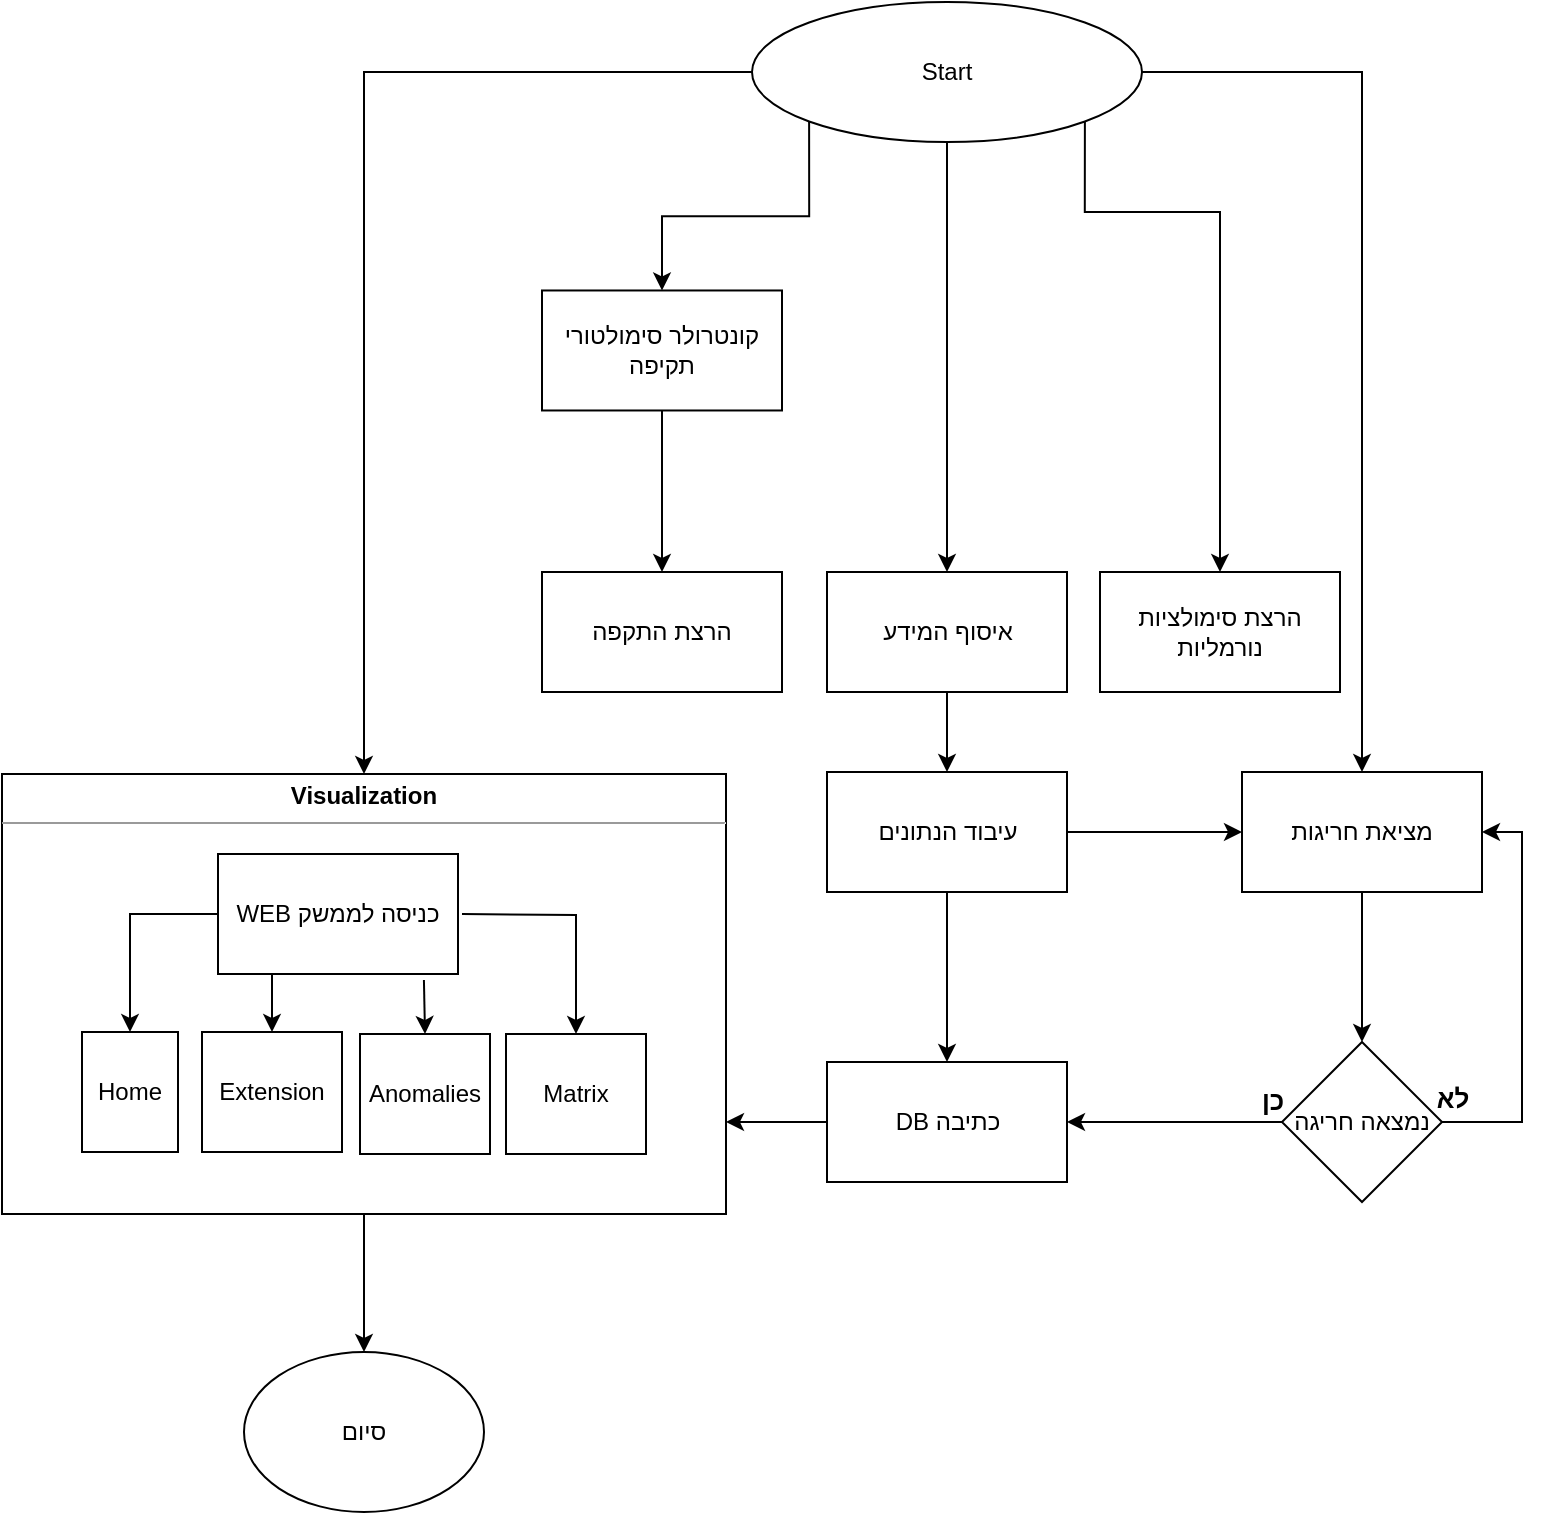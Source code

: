 <mxfile version="13.1.3" type="device"><diagram id="Wj6y5zqjpXsmq80PFgd1" name="Page-1"><mxGraphModel dx="2297" dy="1903" grid="1" gridSize="10" guides="1" tooltips="1" connect="1" arrows="1" fold="1" page="1" pageScale="1" pageWidth="850" pageHeight="1100" math="0" shadow="0"><root><mxCell id="0"/><mxCell id="1" parent="0"/><mxCell id="USmt6vtXgZm7xwebuvW5-54" value="" style="edgeStyle=orthogonalEdgeStyle;rounded=0;orthogonalLoop=1;jettySize=auto;html=1;entryX=0.5;entryY=0;entryDx=0;entryDy=0;" parent="1" source="USmt6vtXgZm7xwebuvW5-19" target="USmt6vtXgZm7xwebuvW5-55" edge="1"><mxGeometry relative="1" as="geometry"><mxPoint x="135" y="550" as="targetPoint"/></mxGeometry></mxCell><mxCell id="USmt6vtXgZm7xwebuvW5-19" value="&lt;p style=&quot;margin: 0px ; margin-top: 4px ; text-align: center&quot;&gt;&lt;b&gt;Visualization&lt;/b&gt;&lt;br&gt;&lt;/p&gt;&lt;hr size=&quot;1&quot;&gt;&lt;div style=&quot;height: 2px&quot;&gt;&lt;/div&gt;" style="verticalAlign=top;align=left;overflow=fill;fontSize=12;fontFamily=Helvetica;html=1;" parent="1" vertex="1"><mxGeometry x="-10" y="241" width="362" height="220" as="geometry"/></mxCell><mxCell id="USmt6vtXgZm7xwebuvW5-5" value="" style="edgeStyle=orthogonalEdgeStyle;rounded=0;orthogonalLoop=1;jettySize=auto;html=1;" parent="1" source="USmt6vtXgZm7xwebuvW5-1" target="USmt6vtXgZm7xwebuvW5-2" edge="1"><mxGeometry relative="1" as="geometry"/></mxCell><mxCell id="USmt6vtXgZm7xwebuvW5-16" value="" style="edgeStyle=orthogonalEdgeStyle;rounded=0;orthogonalLoop=1;jettySize=auto;html=1;entryX=0.5;entryY=0;entryDx=0;entryDy=0;" parent="1" source="USmt6vtXgZm7xwebuvW5-1" target="USmt6vtXgZm7xwebuvW5-19" edge="1"><mxGeometry relative="1" as="geometry"><mxPoint x="175" y="143" as="targetPoint"/></mxGeometry></mxCell><mxCell id="USmt6vtXgZm7xwebuvW5-50" style="edgeStyle=orthogonalEdgeStyle;rounded=0;orthogonalLoop=1;jettySize=auto;html=1;exitX=0;exitY=1;exitDx=0;exitDy=0;" parent="1" source="USmt6vtXgZm7xwebuvW5-1" target="USmt6vtXgZm7xwebuvW5-49" edge="1"><mxGeometry relative="1" as="geometry"/></mxCell><mxCell id="USmt6vtXgZm7xwebuvW5-1" value="Start" style="ellipse;whiteSpace=wrap;html=1;" parent="1" vertex="1"><mxGeometry x="365" y="-145" width="195" height="70" as="geometry"/></mxCell><mxCell id="USmt6vtXgZm7xwebuvW5-7" value="" style="edgeStyle=orthogonalEdgeStyle;rounded=0;orthogonalLoop=1;jettySize=auto;html=1;" parent="1" source="USmt6vtXgZm7xwebuvW5-2" target="USmt6vtXgZm7xwebuvW5-6" edge="1"><mxGeometry relative="1" as="geometry"/></mxCell><mxCell id="USmt6vtXgZm7xwebuvW5-2" value="איסוף המידע" style="rounded=0;whiteSpace=wrap;html=1;" parent="1" vertex="1"><mxGeometry x="402.5" y="140" width="120" height="60" as="geometry"/></mxCell><mxCell id="USmt6vtXgZm7xwebuvW5-9" value="" style="edgeStyle=orthogonalEdgeStyle;rounded=0;orthogonalLoop=1;jettySize=auto;html=1;exitX=1;exitY=0.5;exitDx=0;exitDy=0;" parent="1" source="USmt6vtXgZm7xwebuvW5-1" target="USmt6vtXgZm7xwebuvW5-8" edge="1"><mxGeometry relative="1" as="geometry"/></mxCell><mxCell id="USmt6vtXgZm7xwebuvW5-32" value="" style="edgeStyle=orthogonalEdgeStyle;rounded=0;orthogonalLoop=1;jettySize=auto;html=1;" parent="1" source="USmt6vtXgZm7xwebuvW5-6" target="USmt6vtXgZm7xwebuvW5-31" edge="1"><mxGeometry relative="1" as="geometry"/></mxCell><mxCell id="USmt6vtXgZm7xwebuvW5-6" value="עיבוד הנתונים" style="rounded=0;whiteSpace=wrap;html=1;" parent="1" vertex="1"><mxGeometry x="402.5" y="240" width="120" height="60" as="geometry"/></mxCell><mxCell id="USmt6vtXgZm7xwebuvW5-43" value="" style="edgeStyle=orthogonalEdgeStyle;rounded=0;orthogonalLoop=1;jettySize=auto;html=1;" parent="1" source="USmt6vtXgZm7xwebuvW5-31" edge="1"><mxGeometry relative="1" as="geometry"><mxPoint x="352" y="415" as="targetPoint"/><Array as="points"/></mxGeometry></mxCell><mxCell id="USmt6vtXgZm7xwebuvW5-31" value="DB כתיבה" style="rounded=0;whiteSpace=wrap;html=1;" parent="1" vertex="1"><mxGeometry x="402.5" y="385" width="120" height="60" as="geometry"/></mxCell><mxCell id="USmt6vtXgZm7xwebuvW5-37" value="" style="edgeStyle=orthogonalEdgeStyle;rounded=0;orthogonalLoop=1;jettySize=auto;html=1;" parent="1" source="USmt6vtXgZm7xwebuvW5-8" target="USmt6vtXgZm7xwebuvW5-33" edge="1"><mxGeometry relative="1" as="geometry"/></mxCell><mxCell id="USmt6vtXgZm7xwebuvW5-8" value="מציאת חריגות" style="rounded=0;whiteSpace=wrap;html=1;" parent="1" vertex="1"><mxGeometry x="610" y="240" width="120" height="60" as="geometry"/></mxCell><mxCell id="USmt6vtXgZm7xwebuvW5-28" value="" style="edgeStyle=orthogonalEdgeStyle;rounded=0;orthogonalLoop=1;jettySize=auto;html=1;" parent="1" source="USmt6vtXgZm7xwebuvW5-14" target="USmt6vtXgZm7xwebuvW5-27" edge="1"><mxGeometry relative="1" as="geometry"><Array as="points"><mxPoint x="125" y="350"/><mxPoint x="125" y="350"/></Array></mxGeometry></mxCell><mxCell id="USmt6vtXgZm7xwebuvW5-30" value="" style="edgeStyle=orthogonalEdgeStyle;rounded=0;orthogonalLoop=1;jettySize=auto;html=1;" parent="1" source="USmt6vtXgZm7xwebuvW5-14" target="USmt6vtXgZm7xwebuvW5-20" edge="1"><mxGeometry relative="1" as="geometry"/></mxCell><mxCell id="USmt6vtXgZm7xwebuvW5-14" value="WEB כניסה לממשק" style="rounded=0;whiteSpace=wrap;html=1;" parent="1" vertex="1"><mxGeometry x="98" y="281" width="120" height="60" as="geometry"/></mxCell><mxCell id="USmt6vtXgZm7xwebuvW5-27" value="Extension" style="rounded=0;whiteSpace=wrap;html=1;" parent="1" vertex="1"><mxGeometry x="90" y="370" width="70" height="60" as="geometry"/></mxCell><mxCell id="USmt6vtXgZm7xwebuvW5-24" value="Anomalies" style="rounded=0;whiteSpace=wrap;html=1;" parent="1" vertex="1"><mxGeometry x="169" y="371" width="65" height="60" as="geometry"/></mxCell><mxCell id="USmt6vtXgZm7xwebuvW5-20" value="Home" style="rounded=0;whiteSpace=wrap;html=1;" parent="1" vertex="1"><mxGeometry x="30" y="370" width="48" height="60" as="geometry"/></mxCell><mxCell id="USmt6vtXgZm7xwebuvW5-29" value="" style="edgeStyle=orthogonalEdgeStyle;rounded=0;orthogonalLoop=1;jettySize=auto;html=1;entryX=0.5;entryY=0;entryDx=0;entryDy=0;exitX=0.858;exitY=1.05;exitDx=0;exitDy=0;exitPerimeter=0;" parent="1" source="USmt6vtXgZm7xwebuvW5-14" target="USmt6vtXgZm7xwebuvW5-24" edge="1"><mxGeometry relative="1" as="geometry"><mxPoint x="220" y="320" as="sourcePoint"/><mxPoint x="19" y="390" as="targetPoint"/></mxGeometry></mxCell><mxCell id="USmt6vtXgZm7xwebuvW5-36" value="" style="edgeStyle=orthogonalEdgeStyle;rounded=0;orthogonalLoop=1;jettySize=auto;html=1;entryX=1;entryY=0.5;entryDx=0;entryDy=0;" parent="1" source="USmt6vtXgZm7xwebuvW5-33" target="USmt6vtXgZm7xwebuvW5-31" edge="1"><mxGeometry relative="1" as="geometry"><mxPoint x="550" y="415" as="targetPoint"/></mxGeometry></mxCell><mxCell id="USmt6vtXgZm7xwebuvW5-40" value="" style="edgeStyle=orthogonalEdgeStyle;rounded=0;orthogonalLoop=1;jettySize=auto;html=1;entryX=1;entryY=0.5;entryDx=0;entryDy=0;" parent="1" source="USmt6vtXgZm7xwebuvW5-33" target="USmt6vtXgZm7xwebuvW5-8" edge="1"><mxGeometry relative="1" as="geometry"><mxPoint x="790" y="415" as="targetPoint"/><Array as="points"><mxPoint x="750" y="415"/><mxPoint x="750" y="270"/></Array></mxGeometry></mxCell><mxCell id="USmt6vtXgZm7xwebuvW5-33" value="נמצאה חריגה" style="rhombus;whiteSpace=wrap;html=1;" parent="1" vertex="1"><mxGeometry x="630" y="375" width="80" height="80" as="geometry"/></mxCell><mxCell id="USmt6vtXgZm7xwebuvW5-38" value="&lt;font style=&quot;font-size: 13px&quot;&gt;כן&lt;/font&gt;" style="text;strokeColor=none;fillColor=none;html=1;fontSize=24;fontStyle=1;verticalAlign=middle;align=center;" parent="1" vertex="1"><mxGeometry x="600" y="382" width="50" height="38" as="geometry"/></mxCell><mxCell id="USmt6vtXgZm7xwebuvW5-41" value="&lt;font style=&quot;font-size: 13px&quot;&gt;לא&lt;/font&gt;" style="text;strokeColor=none;fillColor=none;html=1;fontSize=24;fontStyle=1;verticalAlign=middle;align=center;" parent="1" vertex="1"><mxGeometry x="690" y="381" width="50" height="38" as="geometry"/></mxCell><mxCell id="USmt6vtXgZm7xwebuvW5-48" value="" style="edgeStyle=orthogonalEdgeStyle;rounded=0;orthogonalLoop=1;jettySize=auto;html=1;exitX=1;exitY=1;exitDx=0;exitDy=0;entryX=0.5;entryY=0;entryDx=0;entryDy=0;" parent="1" source="USmt6vtXgZm7xwebuvW5-1" target="USmt6vtXgZm7xwebuvW5-44" edge="1"><mxGeometry relative="1" as="geometry"><mxPoint x="310" y="-180.0" as="targetPoint"/><Array as="points"><mxPoint x="533" y="-40"/><mxPoint x="600" y="-40"/></Array></mxGeometry></mxCell><mxCell id="USmt6vtXgZm7xwebuvW5-44" value="הרצת סימולציות נורמליות" style="rounded=0;whiteSpace=wrap;html=1;" parent="1" vertex="1"><mxGeometry x="539" y="140" width="120" height="60" as="geometry"/></mxCell><mxCell id="USmt6vtXgZm7xwebuvW5-52" value="" style="edgeStyle=orthogonalEdgeStyle;rounded=0;orthogonalLoop=1;jettySize=auto;html=1;" parent="1" source="USmt6vtXgZm7xwebuvW5-49" target="USmt6vtXgZm7xwebuvW5-51" edge="1"><mxGeometry relative="1" as="geometry"/></mxCell><mxCell id="USmt6vtXgZm7xwebuvW5-49" value="קונטרולר סימולטורי תקיפה" style="rounded=0;whiteSpace=wrap;html=1;" parent="1" vertex="1"><mxGeometry x="260" y="-0.76" width="120" height="60" as="geometry"/></mxCell><mxCell id="USmt6vtXgZm7xwebuvW5-51" value="הרצת התקפה" style="rounded=0;whiteSpace=wrap;html=1;" parent="1" vertex="1"><mxGeometry x="260" y="140" width="120" height="60" as="geometry"/></mxCell><mxCell id="USmt6vtXgZm7xwebuvW5-55" value="סיום" style="ellipse;whiteSpace=wrap;html=1;" parent="1" vertex="1"><mxGeometry x="111" y="530" width="120" height="80" as="geometry"/></mxCell><mxCell id="GV6DzH5GvA8RxQumoW3F-1" value="" style="edgeStyle=orthogonalEdgeStyle;rounded=0;orthogonalLoop=1;jettySize=auto;html=1;exitX=1;exitY=0.5;exitDx=0;exitDy=0;entryX=0;entryY=0.5;entryDx=0;entryDy=0;" parent="1" source="USmt6vtXgZm7xwebuvW5-6" target="USmt6vtXgZm7xwebuvW5-8" edge="1"><mxGeometry relative="1" as="geometry"><mxPoint x="560" y="380" as="sourcePoint"/><mxPoint x="560" y="465" as="targetPoint"/></mxGeometry></mxCell><mxCell id="xKUUoGcu2kgoP_zHqz3r-3" value="" style="edgeStyle=orthogonalEdgeStyle;rounded=0;orthogonalLoop=1;jettySize=auto;html=1;entryX=0.5;entryY=0;entryDx=0;entryDy=0;" edge="1" parent="1" target="xKUUoGcu2kgoP_zHqz3r-1"><mxGeometry relative="1" as="geometry"><mxPoint x="220" y="311" as="sourcePoint"/><mxPoint x="55" y="290" as="targetPoint"/></mxGeometry></mxCell><mxCell id="xKUUoGcu2kgoP_zHqz3r-1" value="Matrix" style="rounded=0;whiteSpace=wrap;html=1;" vertex="1" parent="1"><mxGeometry x="242" y="371" width="70" height="60" as="geometry"/></mxCell></root></mxGraphModel></diagram></mxfile>